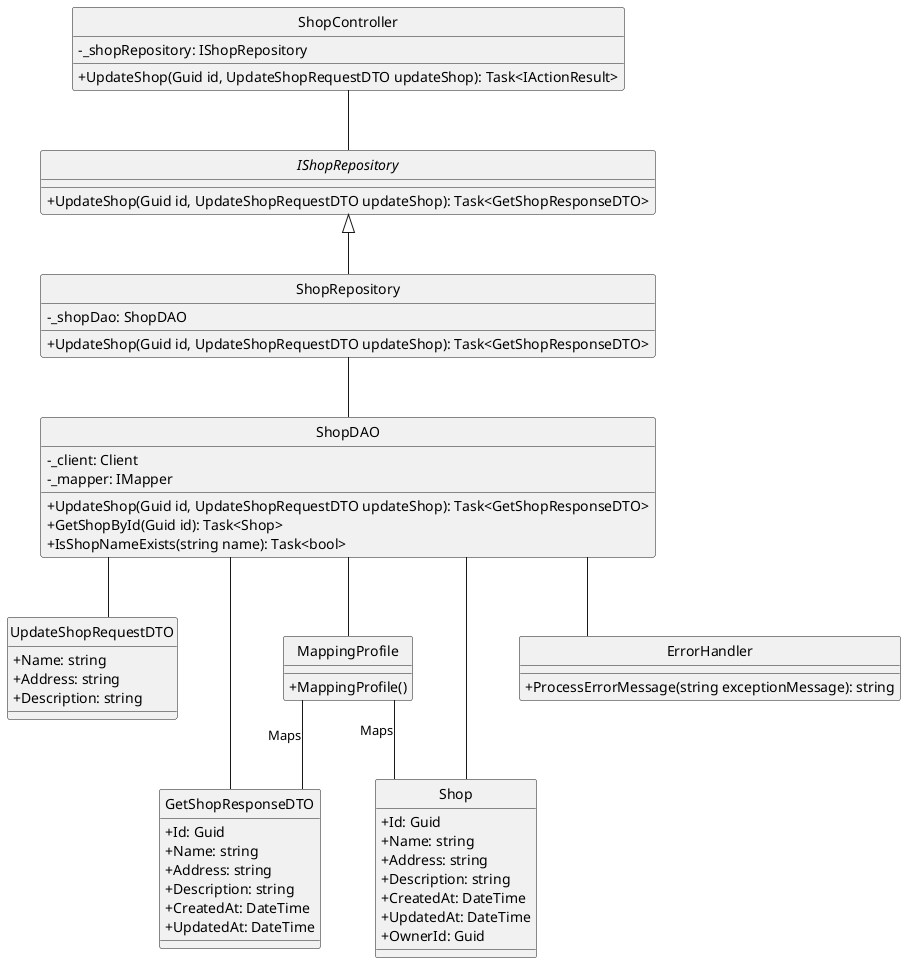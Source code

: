 @startuml
hide circle
skinparam classAttributeIconSize 0
skinparam linetype ortho

class ShopController {
    - _shopRepository: IShopRepository
    + UpdateShop(Guid id, UpdateShopRequestDTO updateShop): Task<IActionResult>
}

interface IShopRepository {
    + UpdateShop(Guid id, UpdateShopRequestDTO updateShop): Task<GetShopResponseDTO>
}

class ShopRepository {
    - _shopDao: ShopDAO
    + UpdateShop(Guid id, UpdateShopRequestDTO updateShop): Task<GetShopResponseDTO>
}

class ShopDAO {
    - _client: Client
    - _mapper: IMapper
    + UpdateShop(Guid id, UpdateShopRequestDTO updateShop): Task<GetShopResponseDTO>
    + GetShopById(Guid id): Task<Shop>
    + IsShopNameExists(string name): Task<bool>
}

class UpdateShopRequestDTO {
    + Name: string
    + Address: string
    + Description: string
}

class GetShopResponseDTO {
    + Id: Guid
    + Name: string
    + Address: string
    + Description: string
    + CreatedAt: DateTime
    + UpdatedAt: DateTime
}

class Shop {
    + Id: Guid
    + Name: string
    + Address: string
    + Description: string
    + CreatedAt: DateTime
    + UpdatedAt: DateTime
    + OwnerId: Guid
}

class MappingProfile {
    + MappingProfile()
}

class ErrorHandler {
    + ProcessErrorMessage(string exceptionMessage): string
}

ShopController -- IShopRepository
IShopRepository <|-- ShopRepository
ShopRepository -- ShopDAO
ShopDAO -- Shop
ShopDAO -- GetShopResponseDTO
ShopDAO -- UpdateShopRequestDTO
ShopDAO -- ErrorHandler
ShopDAO -- MappingProfile

MappingProfile -- Shop : Maps
MappingProfile -- GetShopResponseDTO : Maps

@enduml
